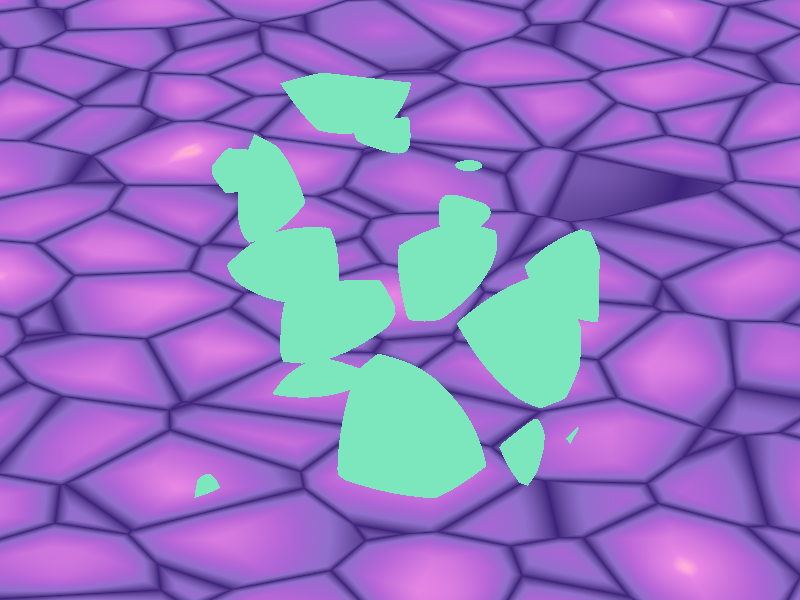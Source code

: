 // This work is licensed under the Creative Commons Attribution 3.0 Unported License.
// To view a copy of this license, visit http://creativecommons.org/licenses/by/3.0/
// or send a letter to Creative Commons, 444 Castro Street, Suite 900, Mountain View,
// California, 94041, USA.
//
// Persistence Of Vision Ray Tracer ('POV-Ray') sample file.
//
// Crackle pattern example crackle_form.pov.
//
// Date: July/August 2001
// Auth: Christoph Hormann
// Updated: January 2017
//
// -w320 -h240 +a0.3 +sf1 +ef11 +kff20

#version 3.7;
global_settings { assumed_gamma 1.0 }
#default { finish { ambient 0.006 diffuse 0.456 } }

#if (!clock_on)
    #warning concat("This scene should be rendered as an animation\n",
                    "use '+sf1 +ef11' for rendering all versions.\n")
#end

light_source {
    <1.9,1.6,2.7>*10000
    rgb 1.3
}

//-------------------------------------------------------------------------
// This scene uses a non-standard camera set-up.
// (See CAMERA in the included documentation for details.)
// If you are new to POV-Ray, you might want to try a different demo scene.
//-------------------------------------------------------------------------
camera {
    location  <-7, 24, 12>
    direction y
    sky       z
    up        z
    right     (4/3)*x
    look_at   <0, 0, 0>
    angle     10
}

#macro P_Crack()
    crackle
    #if (frame_number=1)
      form <-1,1,0>
    #end
    #if (frame_number=2)
      form <1,0,0>
    #end
    #if (frame_number=3)
      form <-0.5,0.9,0>
    #end
    #if (frame_number=4)
      form <1.1,0,0>
      metric 4
    #end
    #if (frame_number=5)
      form <1.1,0,0>
      metric 6
    #end
    #if (frame_number=6)
      form <-0.2,0,0.9>
    #end
    #if (frame_number=7)
      form <-0.5,-0.2,0.6>
    #end
    #if (frame_number=8)
      form <0.5,0.5,-0.6>
    #end
    #if (frame_number=9)
      form <0.4,0.4,-0.4>
      metric 4
    #end
    #if (frame_number=10)
      form <-0.5,1.0,-0.5>
    #end
    #if (frame_number=11)
      form <1,-0.5,-0.25>
    #end
#end

#declare P_Crack2 = pigment {
    P_Crack()
}

#declare FloorColor00 = srgb <0.2353,0.1333,0.4824>;
#declare FloorColor01 = srgb <0.5647,0.4353,0.8000>;
#declare FloorColor02 = srgb <0.6549,0.4000,0.8275>;
#declare FloorColor03 = srgb <0.7294,0.4039,0.8471>;
#declare FloorColor04 = srgb <0.9059,0.5255,0.8980>;
#declare FloorColor05 = srgb <1.0000,0.6784,0.8549>;
#declare FloorColor06 = srgb <0.9300,0.6800,0.5922>;
#declare FloorColor07 = srgb <0.9000,0.7000,0.4078>;
#declare FloorColor08 = srgb <0.9200,0.7000,0.3294>;
#declare FloorColor09 = srgb <1.0000,0.2000,0.8000>;
#declare P_Crack_Col = pigment {
    P_Crack()
    color_map {
        [ 0.00 color FloorColor00 ]
        [ 0.10 color FloorColor01 ]
        [ 0.20 color FloorColor02 ]
        [ 0.30 color FloorColor03 ]
        [ 0.70 color FloorColor04 ]
        [ 0.80 color FloorColor05 ]
        [ 0.90 color FloorColor06 ]
        [ 0.93 color FloorColor07 ]
        [ 0.98 color FloorColor08 ]
        [ 1.00 color FloorColor09 ]
    }
    scale 0.9
}

plane {
    z, -1.0
    texture { pigment { P_Crack_Col } finish { ambient 0.05 } }
}

#declare fn_Crack = function { pigment { P_Crack2 scale 0.9 } }

#declare IsoPigmColor = srgb <0.48628,0.90588,0.73725>;
isosurface {
    #if (frame_number=0)
      function { -(fn_Crack(x, y, z).gray-0.4) }
    #end
    #if (frame_number=1)
      function { -(fn_Crack(x, y, z).gray-0.4) }
    #end
    #if (frame_number=2)
      function { (fn_Crack(x, y, z).gray-0.4) }
    #end
    #if (frame_number=3)
      function { -(fn_Crack(x, y, z).gray-0.5) }
    #end
    #if (frame_number=4)
      function { (fn_Crack(x, y, z).gray-0.4) }
    #end
    #if (frame_number=5)
      function { (fn_Crack(x, y, z).gray-0.4) }
    #end
    #if (frame_number=6)
      function { (fn_Crack(x, y, z).gray-0.5) }
    #end
    #if (frame_number=7)
      function { -(fn_Crack(x, y, z).gray-0.25) }
    #end
    #if (frame_number=8)
      function { -(fn_Crack(x, y, z).gray-0.28) }
    #end
    #if (frame_number=9)
      function { -(fn_Crack(x, y, z).gray-0.17) }
    #end
    #if (frame_number=10)
      function { -(fn_Crack(x, y, z).gray-0.2) }
    #end
    #if (frame_number=11)
      function { -(fn_Crack(x, y, z).gray-0.17) }
    #end

    #if (frame_number=0)
      max_gradient 2.4
    #end
    #if (frame_number=1)
      max_gradient 2.4
    #end
    #if (frame_number=2)
      max_gradient 1.2
    #end
    #if (frame_number=3)
      max_gradient 1.7
    #end
    #if (frame_number=4)
      max_gradient 1.2
    #end
    #if (frame_number=5)
      max_gradient 1.2
    #end
    #if (frame_number=6)
      max_gradient 1.4
    #end
    #if (frame_number=7)
      max_gradient 1.5
    #end
    #if (frame_number=8)
      max_gradient 1.8
    #end
    #if (frame_number=9)
      max_gradient 1.5
    #end
    #if (frame_number=10)
      max_gradient 2.25
    #end
    #if (frame_number=11)
      max_gradient 2
    #end

    accuracy 0.005
    contained_by { box { <-1.0,-1.0,-1.0>,<1.0,1.0,1.0> } }

    texture {
      pigment { IsoPigmColor }
      finish {
        specular 0.2
        roughness 0.04
        diffuse 0.8
        brilliance 2.0
        ambient 0.05
      }
    }
}



